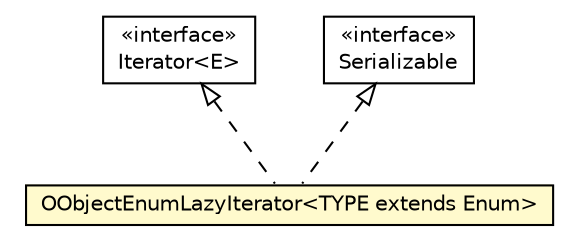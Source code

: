 #!/usr/local/bin/dot
#
# Class diagram 
# Generated by UMLGraph version R5_6-24-gf6e263 (http://www.umlgraph.org/)
#

digraph G {
	edge [fontname="Helvetica",fontsize=10,labelfontname="Helvetica",labelfontsize=10];
	node [fontname="Helvetica",fontsize=10,shape=plaintext];
	nodesep=0.25;
	ranksep=0.5;
	// com.orientechnologies.orient.object.enumerations.OObjectEnumLazyIterator<TYPE extends java.lang.Enum>
	c2625065 [label=<<table title="com.orientechnologies.orient.object.enumerations.OObjectEnumLazyIterator" border="0" cellborder="1" cellspacing="0" cellpadding="2" port="p" bgcolor="lemonChiffon" href="./OObjectEnumLazyIterator.html">
		<tr><td><table border="0" cellspacing="0" cellpadding="1">
<tr><td align="center" balign="center"> OObjectEnumLazyIterator&lt;TYPE extends Enum&gt; </td></tr>
		</table></td></tr>
		</table>>, URL="./OObjectEnumLazyIterator.html", fontname="Helvetica", fontcolor="black", fontsize=10.0];
	//com.orientechnologies.orient.object.enumerations.OObjectEnumLazyIterator<TYPE extends java.lang.Enum> implements java.util.Iterator<E>
	c2625597:p -> c2625065:p [dir=back,arrowtail=empty,style=dashed];
	//com.orientechnologies.orient.object.enumerations.OObjectEnumLazyIterator<TYPE extends java.lang.Enum> implements java.io.Serializable
	c2625598:p -> c2625065:p [dir=back,arrowtail=empty,style=dashed];
	// java.io.Serializable
	c2625598 [label=<<table title="java.io.Serializable" border="0" cellborder="1" cellspacing="0" cellpadding="2" port="p" href="http://java.sun.com/j2se/1.4.2/docs/api/java/io/Serializable.html">
		<tr><td><table border="0" cellspacing="0" cellpadding="1">
<tr><td align="center" balign="center"> &#171;interface&#187; </td></tr>
<tr><td align="center" balign="center"> Serializable </td></tr>
		</table></td></tr>
		</table>>, URL="http://java.sun.com/j2se/1.4.2/docs/api/java/io/Serializable.html", fontname="Helvetica", fontcolor="black", fontsize=10.0];
	// java.util.Iterator<E>
	c2625597 [label=<<table title="java.util.Iterator" border="0" cellborder="1" cellspacing="0" cellpadding="2" port="p" href="http://java.sun.com/j2se/1.4.2/docs/api/java/util/Iterator.html">
		<tr><td><table border="0" cellspacing="0" cellpadding="1">
<tr><td align="center" balign="center"> &#171;interface&#187; </td></tr>
<tr><td align="center" balign="center"> Iterator&lt;E&gt; </td></tr>
		</table></td></tr>
		</table>>, URL="http://java.sun.com/j2se/1.4.2/docs/api/java/util/Iterator.html", fontname="Helvetica", fontcolor="black", fontsize=10.0];
}

